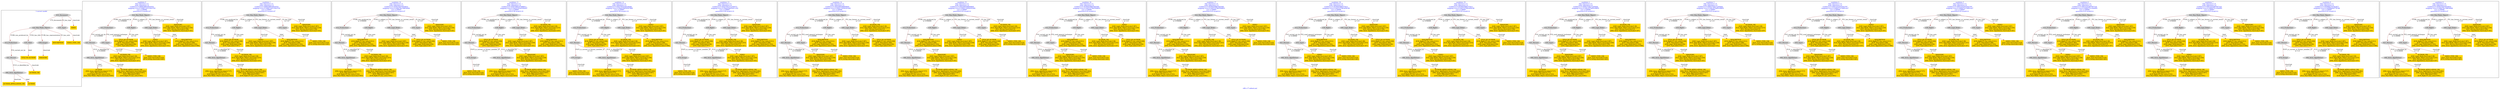 digraph n0 {
fontcolor="blue"
remincross="true"
label="s08-s-17-edited.xml"
subgraph cluster_0 {
label="1-correct model"
n2[style="filled",color="white",fillcolor="lightgray",label="E12_Production1"];
n3[style="filled",color="white",fillcolor="lightgray",label="E21_Person1"];
n4[style="filled",color="white",fillcolor="lightgray",label="E82_Actor_Appellation1"];
n5[shape="plaintext",style="filled",fillcolor="gold",label="AUTHOR_URI"];
n6[style="filled",color="white",fillcolor="lightgray",label="E22_Man-Made_Object1"];
n7[style="filled",color="white",fillcolor="lightgray",label="E35_Title1"];
n8[style="filled",color="white",fillcolor="lightgray",label="E38_Image1"];
n9[shape="plaintext",style="filled",fillcolor="gold",label="DESCRIPTION"];
n10[style="filled",color="white",fillcolor="lightgray",label="E31_Document1"];
n11[style="filled",color="white",fillcolor="lightgray",label="E55_Type1"];
n12[shape="plaintext",style="filled",fillcolor="gold",label="VIDEO"];
n13[shape="plaintext",style="filled",fillcolor="gold",label="TITLE NO AUTHOR"];
n14[shape="plaintext",style="filled",fillcolor="gold",label="IMAGESRC"];
n15[shape="plaintext",style="filled",fillcolor="gold",label="VIDEO_TYPE_URI"];
n16[shape="plaintext",style="filled",fillcolor="gold",label="AUTHOR_APPELLATION_URI"];
n17[shape="plaintext",style="filled",fillcolor="gold",label="AUTHOR"];
}
subgraph cluster_1 {
label="candidate 0\nlink coherence:1.0\nnode coherence:1.0\nconfidence:0.4608348934924552\nmapping score:0.5286116311641518\ncost:13.99996\n-precision:0.5-recall:0.47"
n19[style="filled",color="white",fillcolor="lightgray",label="E12_Production1"];
n20[style="filled",color="white",fillcolor="lightgray",label="E21_Person1"];
n21[style="filled",color="white",fillcolor="lightgray",label="E55_Type1"];
n22[style="filled",color="white",fillcolor="lightgray",label="E82_Actor_Appellation1"];
n23[style="filled",color="white",fillcolor="lightgray",label="E22_Man-Made_Object1"];
n24[style="filled",color="white",fillcolor="lightgray",label="E30_Right1"];
n25[style="filled",color="white",fillcolor="lightgray",label="E40_Legal_Body1"];
n26[shape="plaintext",style="filled",fillcolor="gold",label="AUTHOR\n[E82_Actor_Appellation,label,0.717]\n[E35_Title,label,0.177]\n[E30_Right,P3_has_note,0.103]\n[E22_Man-Made_Object,classLink,0.003]"];
n27[shape="plaintext",style="filled",fillcolor="gold",label="AUTHOR_APPELLATION_URI\n[E82_Actor_Appellation,classLink,0.992]\n[E82_Actor_Appellation,label,0.007]\n[E35_Title,label,0.001]\n[E30_Right,P3_has_note,0.001]"];
n28[shape="plaintext",style="filled",fillcolor="gold",label="TITLE NO AUTHOR\n[E30_Right,P3_has_note,0.508]\n[E35_Title,label,0.385]\n[E40_Legal_Body,label,0.06]\n[E55_Type,label,0.047]"];
n29[shape="plaintext",style="filled",fillcolor="gold",label="VIDEO\n[E40_Legal_Body,classLink,0.387]\n[E22_Man-Made_Object,classLink,0.258]\n[E21_Person,classLink,0.194]\n[E82_Actor_Appellation,classLink,0.161]"];
n30[shape="plaintext",style="filled",fillcolor="gold",label="VIDEO_TYPE_URI\n[E55_Type,classLink,0.519]\n[E74_Group,classLink,0.481]"];
n31[shape="plaintext",style="filled",fillcolor="gold",label="IMAGESRC\n[E40_Legal_Body,classLink,0.387]\n[E22_Man-Made_Object,classLink,0.258]\n[E21_Person,classLink,0.194]\n[E82_Actor_Appellation,classLink,0.161]"];
n32[shape="plaintext",style="filled",fillcolor="gold",label="DESCRIPTION\n[E30_Right,P3_has_note,0.511]\n[E35_Title,label,0.298]\n[E40_Legal_Body,label,0.105]\n[E82_Actor_Appellation,label,0.086]"];
n33[shape="plaintext",style="filled",fillcolor="gold",label="AUTHOR_URI\n[E40_Legal_Body,classLink,0.38]\n[E22_Man-Made_Object,classLink,0.253]\n[E21_Person,classLink,0.2]\n[E82_Actor_Appellation,classLink,0.167]"];
}
subgraph cluster_2 {
label="candidate 1\nlink coherence:1.0\nnode coherence:1.0\nconfidence:0.4608348934924552\nmapping score:0.5286116311641518\ncost:13.99997\n-precision:0.5-recall:0.47"
n35[style="filled",color="white",fillcolor="lightgray",label="E12_Production1"];
n36[style="filled",color="white",fillcolor="lightgray",label="E21_Person1"];
n37[style="filled",color="white",fillcolor="lightgray",label="E82_Actor_Appellation1"];
n38[style="filled",color="white",fillcolor="lightgray",label="E22_Man-Made_Object1"];
n39[style="filled",color="white",fillcolor="lightgray",label="E30_Right1"];
n40[style="filled",color="white",fillcolor="lightgray",label="E40_Legal_Body1"];
n41[style="filled",color="white",fillcolor="lightgray",label="E55_Type2"];
n42[shape="plaintext",style="filled",fillcolor="gold",label="AUTHOR\n[E82_Actor_Appellation,label,0.717]\n[E35_Title,label,0.177]\n[E30_Right,P3_has_note,0.103]\n[E22_Man-Made_Object,classLink,0.003]"];
n43[shape="plaintext",style="filled",fillcolor="gold",label="AUTHOR_APPELLATION_URI\n[E82_Actor_Appellation,classLink,0.992]\n[E82_Actor_Appellation,label,0.007]\n[E35_Title,label,0.001]\n[E30_Right,P3_has_note,0.001]"];
n44[shape="plaintext",style="filled",fillcolor="gold",label="TITLE NO AUTHOR\n[E30_Right,P3_has_note,0.508]\n[E35_Title,label,0.385]\n[E40_Legal_Body,label,0.06]\n[E55_Type,label,0.047]"];
n45[shape="plaintext",style="filled",fillcolor="gold",label="VIDEO\n[E40_Legal_Body,classLink,0.387]\n[E22_Man-Made_Object,classLink,0.258]\n[E21_Person,classLink,0.194]\n[E82_Actor_Appellation,classLink,0.161]"];
n46[shape="plaintext",style="filled",fillcolor="gold",label="VIDEO_TYPE_URI\n[E55_Type,classLink,0.519]\n[E74_Group,classLink,0.481]"];
n47[shape="plaintext",style="filled",fillcolor="gold",label="IMAGESRC\n[E40_Legal_Body,classLink,0.387]\n[E22_Man-Made_Object,classLink,0.258]\n[E21_Person,classLink,0.194]\n[E82_Actor_Appellation,classLink,0.161]"];
n48[shape="plaintext",style="filled",fillcolor="gold",label="DESCRIPTION\n[E30_Right,P3_has_note,0.511]\n[E35_Title,label,0.298]\n[E40_Legal_Body,label,0.105]\n[E82_Actor_Appellation,label,0.086]"];
n49[shape="plaintext",style="filled",fillcolor="gold",label="AUTHOR_URI\n[E40_Legal_Body,classLink,0.38]\n[E22_Man-Made_Object,classLink,0.253]\n[E21_Person,classLink,0.2]\n[E82_Actor_Appellation,classLink,0.167]"];
}
subgraph cluster_3 {
label="candidate 10\nlink coherence:1.0\nnode coherence:1.0\nconfidence:0.4556376476504831\nmapping score:0.5268792158834944\ncost:13.99997\n-precision:0.5-recall:0.47"
n51[style="filled",color="white",fillcolor="lightgray",label="E12_Production1"];
n52[style="filled",color="white",fillcolor="lightgray",label="E21_Person1"];
n53[style="filled",color="white",fillcolor="lightgray",label="E82_Actor_Appellation1"];
n54[style="filled",color="white",fillcolor="lightgray",label="E22_Man-Made_Object1"];
n55[style="filled",color="white",fillcolor="lightgray",label="E30_Right1"];
n56[style="filled",color="white",fillcolor="lightgray",label="E40_Legal_Body1"];
n57[style="filled",color="white",fillcolor="lightgray",label="E55_Type2"];
n58[shape="plaintext",style="filled",fillcolor="gold",label="AUTHOR\n[E82_Actor_Appellation,label,0.717]\n[E35_Title,label,0.177]\n[E30_Right,P3_has_note,0.103]\n[E22_Man-Made_Object,classLink,0.003]"];
n59[shape="plaintext",style="filled",fillcolor="gold",label="AUTHOR_APPELLATION_URI\n[E82_Actor_Appellation,classLink,0.992]\n[E82_Actor_Appellation,label,0.007]\n[E35_Title,label,0.001]\n[E30_Right,P3_has_note,0.001]"];
n60[shape="plaintext",style="filled",fillcolor="gold",label="DESCRIPTION\n[E30_Right,P3_has_note,0.511]\n[E35_Title,label,0.298]\n[E40_Legal_Body,label,0.105]\n[E82_Actor_Appellation,label,0.086]"];
n61[shape="plaintext",style="filled",fillcolor="gold",label="VIDEO\n[E40_Legal_Body,classLink,0.387]\n[E22_Man-Made_Object,classLink,0.258]\n[E21_Person,classLink,0.194]\n[E82_Actor_Appellation,classLink,0.161]"];
n62[shape="plaintext",style="filled",fillcolor="gold",label="VIDEO_TYPE_URI\n[E55_Type,classLink,0.519]\n[E74_Group,classLink,0.481]"];
n63[shape="plaintext",style="filled",fillcolor="gold",label="IMAGESRC\n[E40_Legal_Body,classLink,0.387]\n[E22_Man-Made_Object,classLink,0.258]\n[E21_Person,classLink,0.194]\n[E82_Actor_Appellation,classLink,0.161]"];
n64[shape="plaintext",style="filled",fillcolor="gold",label="TITLE NO AUTHOR\n[E30_Right,P3_has_note,0.508]\n[E35_Title,label,0.385]\n[E40_Legal_Body,label,0.06]\n[E55_Type,label,0.047]"];
n65[shape="plaintext",style="filled",fillcolor="gold",label="AUTHOR_URI\n[E40_Legal_Body,classLink,0.38]\n[E22_Man-Made_Object,classLink,0.253]\n[E21_Person,classLink,0.2]\n[E82_Actor_Appellation,classLink,0.167]"];
}
subgraph cluster_4 {
label="candidate 11\nlink coherence:1.0\nnode coherence:1.0\nconfidence:0.45457066357688913\nmapping score:0.5265235545256297\ncost:13.99997\n-precision:0.36-recall:0.33"
n67[style="filled",color="white",fillcolor="lightgray",label="E12_Production1"];
n68[style="filled",color="white",fillcolor="lightgray",label="E21_Person1"];
n69[style="filled",color="white",fillcolor="lightgray",label="E74_Group1"];
n70[style="filled",color="white",fillcolor="lightgray",label="E82_Actor_Appellation1"];
n71[style="filled",color="white",fillcolor="lightgray",label="E22_Man-Made_Object1"];
n72[style="filled",color="white",fillcolor="lightgray",label="E30_Right1"];
n73[style="filled",color="white",fillcolor="lightgray",label="E40_Legal_Body1"];
n74[shape="plaintext",style="filled",fillcolor="gold",label="AUTHOR\n[E82_Actor_Appellation,label,0.717]\n[E35_Title,label,0.177]\n[E30_Right,P3_has_note,0.103]\n[E22_Man-Made_Object,classLink,0.003]"];
n75[shape="plaintext",style="filled",fillcolor="gold",label="AUTHOR_APPELLATION_URI\n[E82_Actor_Appellation,classLink,0.992]\n[E82_Actor_Appellation,label,0.007]\n[E35_Title,label,0.001]\n[E30_Right,P3_has_note,0.001]"];
n76[shape="plaintext",style="filled",fillcolor="gold",label="VIDEO_TYPE_URI\n[E55_Type,classLink,0.519]\n[E74_Group,classLink,0.481]"];
n77[shape="plaintext",style="filled",fillcolor="gold",label="TITLE NO AUTHOR\n[E30_Right,P3_has_note,0.508]\n[E35_Title,label,0.385]\n[E40_Legal_Body,label,0.06]\n[E55_Type,label,0.047]"];
n78[shape="plaintext",style="filled",fillcolor="gold",label="VIDEO\n[E40_Legal_Body,classLink,0.387]\n[E22_Man-Made_Object,classLink,0.258]\n[E21_Person,classLink,0.194]\n[E82_Actor_Appellation,classLink,0.161]"];
n79[shape="plaintext",style="filled",fillcolor="gold",label="AUTHOR_URI\n[E40_Legal_Body,classLink,0.38]\n[E22_Man-Made_Object,classLink,0.253]\n[E21_Person,classLink,0.2]\n[E82_Actor_Appellation,classLink,0.167]"];
n80[shape="plaintext",style="filled",fillcolor="gold",label="DESCRIPTION\n[E30_Right,P3_has_note,0.511]\n[E35_Title,label,0.298]\n[E40_Legal_Body,label,0.105]\n[E82_Actor_Appellation,label,0.086]"];
n81[shape="plaintext",style="filled",fillcolor="gold",label="IMAGESRC\n[E40_Legal_Body,classLink,0.387]\n[E22_Man-Made_Object,classLink,0.258]\n[E21_Person,classLink,0.194]\n[E82_Actor_Appellation,classLink,0.161]"];
}
subgraph cluster_5 {
label="candidate 12\nlink coherence:1.0\nnode coherence:1.0\nconfidence:0.45427501636436046\nmapping score:0.5264250054547869\ncost:13.99997\n-precision:0.36-recall:0.33"
n83[style="filled",color="white",fillcolor="lightgray",label="E12_Production1"];
n84[style="filled",color="white",fillcolor="lightgray",label="E21_Person1"];
n85[style="filled",color="white",fillcolor="lightgray",label="E74_Group1"];
n86[style="filled",color="white",fillcolor="lightgray",label="E82_Actor_Appellation1"];
n87[style="filled",color="white",fillcolor="lightgray",label="E22_Man-Made_Object1"];
n88[style="filled",color="white",fillcolor="lightgray",label="E30_Right1"];
n89[style="filled",color="white",fillcolor="lightgray",label="E40_Legal_Body1"];
n90[shape="plaintext",style="filled",fillcolor="gold",label="AUTHOR\n[E82_Actor_Appellation,label,0.717]\n[E35_Title,label,0.177]\n[E30_Right,P3_has_note,0.103]\n[E22_Man-Made_Object,classLink,0.003]"];
n91[shape="plaintext",style="filled",fillcolor="gold",label="AUTHOR_APPELLATION_URI\n[E82_Actor_Appellation,classLink,0.992]\n[E82_Actor_Appellation,label,0.007]\n[E35_Title,label,0.001]\n[E30_Right,P3_has_note,0.001]"];
n92[shape="plaintext",style="filled",fillcolor="gold",label="VIDEO_TYPE_URI\n[E55_Type,classLink,0.519]\n[E74_Group,classLink,0.481]"];
n93[shape="plaintext",style="filled",fillcolor="gold",label="TITLE NO AUTHOR\n[E30_Right,P3_has_note,0.508]\n[E35_Title,label,0.385]\n[E40_Legal_Body,label,0.06]\n[E55_Type,label,0.047]"];
n94[shape="plaintext",style="filled",fillcolor="gold",label="AUTHOR_URI\n[E40_Legal_Body,classLink,0.38]\n[E22_Man-Made_Object,classLink,0.253]\n[E21_Person,classLink,0.2]\n[E82_Actor_Appellation,classLink,0.167]"];
n95[shape="plaintext",style="filled",fillcolor="gold",label="VIDEO\n[E40_Legal_Body,classLink,0.387]\n[E22_Man-Made_Object,classLink,0.258]\n[E21_Person,classLink,0.194]\n[E82_Actor_Appellation,classLink,0.161]"];
n96[shape="plaintext",style="filled",fillcolor="gold",label="DESCRIPTION\n[E30_Right,P3_has_note,0.511]\n[E35_Title,label,0.298]\n[E40_Legal_Body,label,0.105]\n[E82_Actor_Appellation,label,0.086]"];
n97[shape="plaintext",style="filled",fillcolor="gold",label="IMAGESRC\n[E40_Legal_Body,classLink,0.387]\n[E22_Man-Made_Object,classLink,0.258]\n[E21_Person,classLink,0.194]\n[E82_Actor_Appellation,classLink,0.161]"];
}
subgraph cluster_6 {
label="candidate 13\nlink coherence:1.0\nnode coherence:1.0\nconfidence:0.45427501572340573\nmapping score:0.5264250052411352\ncost:13.99997\n-precision:0.36-recall:0.33"
n99[style="filled",color="white",fillcolor="lightgray",label="E12_Production1"];
n100[style="filled",color="white",fillcolor="lightgray",label="E21_Person1"];
n101[style="filled",color="white",fillcolor="lightgray",label="E74_Group1"];
n102[style="filled",color="white",fillcolor="lightgray",label="E82_Actor_Appellation1"];
n103[style="filled",color="white",fillcolor="lightgray",label="E22_Man-Made_Object1"];
n104[style="filled",color="white",fillcolor="lightgray",label="E30_Right1"];
n105[style="filled",color="white",fillcolor="lightgray",label="E40_Legal_Body1"];
n106[shape="plaintext",style="filled",fillcolor="gold",label="AUTHOR\n[E82_Actor_Appellation,label,0.717]\n[E35_Title,label,0.177]\n[E30_Right,P3_has_note,0.103]\n[E22_Man-Made_Object,classLink,0.003]"];
n107[shape="plaintext",style="filled",fillcolor="gold",label="AUTHOR_APPELLATION_URI\n[E82_Actor_Appellation,classLink,0.992]\n[E82_Actor_Appellation,label,0.007]\n[E35_Title,label,0.001]\n[E30_Right,P3_has_note,0.001]"];
n108[shape="plaintext",style="filled",fillcolor="gold",label="VIDEO_TYPE_URI\n[E55_Type,classLink,0.519]\n[E74_Group,classLink,0.481]"];
n109[shape="plaintext",style="filled",fillcolor="gold",label="TITLE NO AUTHOR\n[E30_Right,P3_has_note,0.508]\n[E35_Title,label,0.385]\n[E40_Legal_Body,label,0.06]\n[E55_Type,label,0.047]"];
n110[shape="plaintext",style="filled",fillcolor="gold",label="AUTHOR_URI\n[E40_Legal_Body,classLink,0.38]\n[E22_Man-Made_Object,classLink,0.253]\n[E21_Person,classLink,0.2]\n[E82_Actor_Appellation,classLink,0.167]"];
n111[shape="plaintext",style="filled",fillcolor="gold",label="IMAGESRC\n[E40_Legal_Body,classLink,0.387]\n[E22_Man-Made_Object,classLink,0.258]\n[E21_Person,classLink,0.194]\n[E82_Actor_Appellation,classLink,0.161]"];
n112[shape="plaintext",style="filled",fillcolor="gold",label="DESCRIPTION\n[E30_Right,P3_has_note,0.511]\n[E35_Title,label,0.298]\n[E40_Legal_Body,label,0.105]\n[E82_Actor_Appellation,label,0.086]"];
n113[shape="plaintext",style="filled",fillcolor="gold",label="VIDEO\n[E40_Legal_Body,classLink,0.387]\n[E22_Man-Made_Object,classLink,0.258]\n[E21_Person,classLink,0.194]\n[E82_Actor_Appellation,classLink,0.161]"];
}
subgraph cluster_7 {
label="candidate 14\nlink coherence:1.0\nnode coherence:1.0\nconfidence:0.4542400368909845\nmapping score:0.5264133456303282\ncost:13.99996\n-precision:0.43-recall:0.4"
n115[style="filled",color="white",fillcolor="lightgray",label="E12_Production1"];
n116[style="filled",color="white",fillcolor="lightgray",label="E21_Person1"];
n117[style="filled",color="white",fillcolor="lightgray",label="E55_Type1"];
n118[style="filled",color="white",fillcolor="lightgray",label="E82_Actor_Appellation1"];
n119[style="filled",color="white",fillcolor="lightgray",label="E22_Man-Made_Object1"];
n120[style="filled",color="white",fillcolor="lightgray",label="E30_Right1"];
n121[style="filled",color="white",fillcolor="lightgray",label="E40_Legal_Body1"];
n122[shape="plaintext",style="filled",fillcolor="gold",label="AUTHOR\n[E82_Actor_Appellation,label,0.717]\n[E35_Title,label,0.177]\n[E30_Right,P3_has_note,0.103]\n[E22_Man-Made_Object,classLink,0.003]"];
n123[shape="plaintext",style="filled",fillcolor="gold",label="AUTHOR_APPELLATION_URI\n[E82_Actor_Appellation,classLink,0.992]\n[E82_Actor_Appellation,label,0.007]\n[E35_Title,label,0.001]\n[E30_Right,P3_has_note,0.001]"];
n124[shape="plaintext",style="filled",fillcolor="gold",label="DESCRIPTION\n[E30_Right,P3_has_note,0.511]\n[E35_Title,label,0.298]\n[E40_Legal_Body,label,0.105]\n[E82_Actor_Appellation,label,0.086]"];
n125[shape="plaintext",style="filled",fillcolor="gold",label="VIDEO\n[E40_Legal_Body,classLink,0.387]\n[E22_Man-Made_Object,classLink,0.258]\n[E21_Person,classLink,0.194]\n[E82_Actor_Appellation,classLink,0.161]"];
n126[shape="plaintext",style="filled",fillcolor="gold",label="VIDEO_TYPE_URI\n[E55_Type,classLink,0.519]\n[E74_Group,classLink,0.481]"];
n127[shape="plaintext",style="filled",fillcolor="gold",label="AUTHOR_URI\n[E40_Legal_Body,classLink,0.38]\n[E22_Man-Made_Object,classLink,0.253]\n[E21_Person,classLink,0.2]\n[E82_Actor_Appellation,classLink,0.167]"];
n128[shape="plaintext",style="filled",fillcolor="gold",label="TITLE NO AUTHOR\n[E30_Right,P3_has_note,0.508]\n[E35_Title,label,0.385]\n[E40_Legal_Body,label,0.06]\n[E55_Type,label,0.047]"];
n129[shape="plaintext",style="filled",fillcolor="gold",label="IMAGESRC\n[E40_Legal_Body,classLink,0.387]\n[E22_Man-Made_Object,classLink,0.258]\n[E21_Person,classLink,0.194]\n[E82_Actor_Appellation,classLink,0.161]"];
}
subgraph cluster_8 {
label="candidate 15\nlink coherence:1.0\nnode coherence:1.0\nconfidence:0.4542400368909845\nmapping score:0.5264133456303282\ncost:13.99997\n-precision:0.43-recall:0.4"
n131[style="filled",color="white",fillcolor="lightgray",label="E12_Production1"];
n132[style="filled",color="white",fillcolor="lightgray",label="E21_Person1"];
n133[style="filled",color="white",fillcolor="lightgray",label="E82_Actor_Appellation1"];
n134[style="filled",color="white",fillcolor="lightgray",label="E22_Man-Made_Object1"];
n135[style="filled",color="white",fillcolor="lightgray",label="E30_Right1"];
n136[style="filled",color="white",fillcolor="lightgray",label="E40_Legal_Body1"];
n137[style="filled",color="white",fillcolor="lightgray",label="E55_Type2"];
n138[shape="plaintext",style="filled",fillcolor="gold",label="AUTHOR\n[E82_Actor_Appellation,label,0.717]\n[E35_Title,label,0.177]\n[E30_Right,P3_has_note,0.103]\n[E22_Man-Made_Object,classLink,0.003]"];
n139[shape="plaintext",style="filled",fillcolor="gold",label="AUTHOR_APPELLATION_URI\n[E82_Actor_Appellation,classLink,0.992]\n[E82_Actor_Appellation,label,0.007]\n[E35_Title,label,0.001]\n[E30_Right,P3_has_note,0.001]"];
n140[shape="plaintext",style="filled",fillcolor="gold",label="DESCRIPTION\n[E30_Right,P3_has_note,0.511]\n[E35_Title,label,0.298]\n[E40_Legal_Body,label,0.105]\n[E82_Actor_Appellation,label,0.086]"];
n141[shape="plaintext",style="filled",fillcolor="gold",label="VIDEO\n[E40_Legal_Body,classLink,0.387]\n[E22_Man-Made_Object,classLink,0.258]\n[E21_Person,classLink,0.194]\n[E82_Actor_Appellation,classLink,0.161]"];
n142[shape="plaintext",style="filled",fillcolor="gold",label="VIDEO_TYPE_URI\n[E55_Type,classLink,0.519]\n[E74_Group,classLink,0.481]"];
n143[shape="plaintext",style="filled",fillcolor="gold",label="AUTHOR_URI\n[E40_Legal_Body,classLink,0.38]\n[E22_Man-Made_Object,classLink,0.253]\n[E21_Person,classLink,0.2]\n[E82_Actor_Appellation,classLink,0.167]"];
n144[shape="plaintext",style="filled",fillcolor="gold",label="TITLE NO AUTHOR\n[E30_Right,P3_has_note,0.508]\n[E35_Title,label,0.385]\n[E40_Legal_Body,label,0.06]\n[E55_Type,label,0.047]"];
n145[shape="plaintext",style="filled",fillcolor="gold",label="IMAGESRC\n[E40_Legal_Body,classLink,0.387]\n[E22_Man-Made_Object,classLink,0.258]\n[E21_Person,classLink,0.194]\n[E82_Actor_Appellation,classLink,0.161]"];
}
subgraph cluster_9 {
label="candidate 16\nlink coherence:1.0\nnode coherence:1.0\nconfidence:0.45394438967845585\nmapping score:0.5263147965594853\ncost:13.99996\n-precision:0.43-recall:0.4"
n147[style="filled",color="white",fillcolor="lightgray",label="E12_Production1"];
n148[style="filled",color="white",fillcolor="lightgray",label="E21_Person1"];
n149[style="filled",color="white",fillcolor="lightgray",label="E55_Type1"];
n150[style="filled",color="white",fillcolor="lightgray",label="E82_Actor_Appellation1"];
n151[style="filled",color="white",fillcolor="lightgray",label="E22_Man-Made_Object1"];
n152[style="filled",color="white",fillcolor="lightgray",label="E30_Right1"];
n153[style="filled",color="white",fillcolor="lightgray",label="E40_Legal_Body1"];
n154[shape="plaintext",style="filled",fillcolor="gold",label="AUTHOR\n[E82_Actor_Appellation,label,0.717]\n[E35_Title,label,0.177]\n[E30_Right,P3_has_note,0.103]\n[E22_Man-Made_Object,classLink,0.003]"];
n155[shape="plaintext",style="filled",fillcolor="gold",label="AUTHOR_APPELLATION_URI\n[E82_Actor_Appellation,classLink,0.992]\n[E82_Actor_Appellation,label,0.007]\n[E35_Title,label,0.001]\n[E30_Right,P3_has_note,0.001]"];
n156[shape="plaintext",style="filled",fillcolor="gold",label="DESCRIPTION\n[E30_Right,P3_has_note,0.511]\n[E35_Title,label,0.298]\n[E40_Legal_Body,label,0.105]\n[E82_Actor_Appellation,label,0.086]"];
n157[shape="plaintext",style="filled",fillcolor="gold",label="AUTHOR_URI\n[E40_Legal_Body,classLink,0.38]\n[E22_Man-Made_Object,classLink,0.253]\n[E21_Person,classLink,0.2]\n[E82_Actor_Appellation,classLink,0.167]"];
n158[shape="plaintext",style="filled",fillcolor="gold",label="VIDEO_TYPE_URI\n[E55_Type,classLink,0.519]\n[E74_Group,classLink,0.481]"];
n159[shape="plaintext",style="filled",fillcolor="gold",label="VIDEO\n[E40_Legal_Body,classLink,0.387]\n[E22_Man-Made_Object,classLink,0.258]\n[E21_Person,classLink,0.194]\n[E82_Actor_Appellation,classLink,0.161]"];
n160[shape="plaintext",style="filled",fillcolor="gold",label="TITLE NO AUTHOR\n[E30_Right,P3_has_note,0.508]\n[E35_Title,label,0.385]\n[E40_Legal_Body,label,0.06]\n[E55_Type,label,0.047]"];
n161[shape="plaintext",style="filled",fillcolor="gold",label="IMAGESRC\n[E40_Legal_Body,classLink,0.387]\n[E22_Man-Made_Object,classLink,0.258]\n[E21_Person,classLink,0.194]\n[E82_Actor_Appellation,classLink,0.161]"];
}
subgraph cluster_10 {
label="candidate 17\nlink coherence:1.0\nnode coherence:1.0\nconfidence:0.45394438967845585\nmapping score:0.5263147965594853\ncost:13.99997\n-precision:0.43-recall:0.4"
n163[style="filled",color="white",fillcolor="lightgray",label="E12_Production1"];
n164[style="filled",color="white",fillcolor="lightgray",label="E21_Person1"];
n165[style="filled",color="white",fillcolor="lightgray",label="E82_Actor_Appellation1"];
n166[style="filled",color="white",fillcolor="lightgray",label="E22_Man-Made_Object1"];
n167[style="filled",color="white",fillcolor="lightgray",label="E30_Right1"];
n168[style="filled",color="white",fillcolor="lightgray",label="E40_Legal_Body1"];
n169[style="filled",color="white",fillcolor="lightgray",label="E55_Type2"];
n170[shape="plaintext",style="filled",fillcolor="gold",label="AUTHOR\n[E82_Actor_Appellation,label,0.717]\n[E35_Title,label,0.177]\n[E30_Right,P3_has_note,0.103]\n[E22_Man-Made_Object,classLink,0.003]"];
n171[shape="plaintext",style="filled",fillcolor="gold",label="AUTHOR_APPELLATION_URI\n[E82_Actor_Appellation,classLink,0.992]\n[E82_Actor_Appellation,label,0.007]\n[E35_Title,label,0.001]\n[E30_Right,P3_has_note,0.001]"];
n172[shape="plaintext",style="filled",fillcolor="gold",label="DESCRIPTION\n[E30_Right,P3_has_note,0.511]\n[E35_Title,label,0.298]\n[E40_Legal_Body,label,0.105]\n[E82_Actor_Appellation,label,0.086]"];
n173[shape="plaintext",style="filled",fillcolor="gold",label="AUTHOR_URI\n[E40_Legal_Body,classLink,0.38]\n[E22_Man-Made_Object,classLink,0.253]\n[E21_Person,classLink,0.2]\n[E82_Actor_Appellation,classLink,0.167]"];
n174[shape="plaintext",style="filled",fillcolor="gold",label="VIDEO_TYPE_URI\n[E55_Type,classLink,0.519]\n[E74_Group,classLink,0.481]"];
n175[shape="plaintext",style="filled",fillcolor="gold",label="VIDEO\n[E40_Legal_Body,classLink,0.387]\n[E22_Man-Made_Object,classLink,0.258]\n[E21_Person,classLink,0.194]\n[E82_Actor_Appellation,classLink,0.161]"];
n176[shape="plaintext",style="filled",fillcolor="gold",label="TITLE NO AUTHOR\n[E30_Right,P3_has_note,0.508]\n[E35_Title,label,0.385]\n[E40_Legal_Body,label,0.06]\n[E55_Type,label,0.047]"];
n177[shape="plaintext",style="filled",fillcolor="gold",label="IMAGESRC\n[E40_Legal_Body,classLink,0.387]\n[E22_Man-Made_Object,classLink,0.258]\n[E21_Person,classLink,0.194]\n[E82_Actor_Appellation,classLink,0.161]"];
}
subgraph cluster_11 {
label="candidate 18\nlink coherence:1.0\nnode coherence:1.0\nconfidence:0.4539443890375011\nmapping score:0.5263147963458338\ncost:13.99996\n-precision:0.43-recall:0.4"
n179[style="filled",color="white",fillcolor="lightgray",label="E12_Production1"];
n180[style="filled",color="white",fillcolor="lightgray",label="E21_Person1"];
n181[style="filled",color="white",fillcolor="lightgray",label="E55_Type1"];
n182[style="filled",color="white",fillcolor="lightgray",label="E82_Actor_Appellation1"];
n183[style="filled",color="white",fillcolor="lightgray",label="E22_Man-Made_Object1"];
n184[style="filled",color="white",fillcolor="lightgray",label="E30_Right1"];
n185[style="filled",color="white",fillcolor="lightgray",label="E40_Legal_Body1"];
n186[shape="plaintext",style="filled",fillcolor="gold",label="AUTHOR\n[E82_Actor_Appellation,label,0.717]\n[E35_Title,label,0.177]\n[E30_Right,P3_has_note,0.103]\n[E22_Man-Made_Object,classLink,0.003]"];
n187[shape="plaintext",style="filled",fillcolor="gold",label="AUTHOR_APPELLATION_URI\n[E82_Actor_Appellation,classLink,0.992]\n[E82_Actor_Appellation,label,0.007]\n[E35_Title,label,0.001]\n[E30_Right,P3_has_note,0.001]"];
n188[shape="plaintext",style="filled",fillcolor="gold",label="DESCRIPTION\n[E30_Right,P3_has_note,0.511]\n[E35_Title,label,0.298]\n[E40_Legal_Body,label,0.105]\n[E82_Actor_Appellation,label,0.086]"];
n189[shape="plaintext",style="filled",fillcolor="gold",label="AUTHOR_URI\n[E40_Legal_Body,classLink,0.38]\n[E22_Man-Made_Object,classLink,0.253]\n[E21_Person,classLink,0.2]\n[E82_Actor_Appellation,classLink,0.167]"];
n190[shape="plaintext",style="filled",fillcolor="gold",label="VIDEO_TYPE_URI\n[E55_Type,classLink,0.519]\n[E74_Group,classLink,0.481]"];
n191[shape="plaintext",style="filled",fillcolor="gold",label="IMAGESRC\n[E40_Legal_Body,classLink,0.387]\n[E22_Man-Made_Object,classLink,0.258]\n[E21_Person,classLink,0.194]\n[E82_Actor_Appellation,classLink,0.161]"];
n192[shape="plaintext",style="filled",fillcolor="gold",label="TITLE NO AUTHOR\n[E30_Right,P3_has_note,0.508]\n[E35_Title,label,0.385]\n[E40_Legal_Body,label,0.06]\n[E55_Type,label,0.047]"];
n193[shape="plaintext",style="filled",fillcolor="gold",label="VIDEO\n[E40_Legal_Body,classLink,0.387]\n[E22_Man-Made_Object,classLink,0.258]\n[E21_Person,classLink,0.194]\n[E82_Actor_Appellation,classLink,0.161]"];
}
subgraph cluster_12 {
label="candidate 19\nlink coherence:1.0\nnode coherence:1.0\nconfidence:0.4539443890375011\nmapping score:0.5263147963458338\ncost:13.99997\n-precision:0.43-recall:0.4"
n195[style="filled",color="white",fillcolor="lightgray",label="E12_Production1"];
n196[style="filled",color="white",fillcolor="lightgray",label="E21_Person1"];
n197[style="filled",color="white",fillcolor="lightgray",label="E82_Actor_Appellation1"];
n198[style="filled",color="white",fillcolor="lightgray",label="E22_Man-Made_Object1"];
n199[style="filled",color="white",fillcolor="lightgray",label="E30_Right1"];
n200[style="filled",color="white",fillcolor="lightgray",label="E40_Legal_Body1"];
n201[style="filled",color="white",fillcolor="lightgray",label="E55_Type2"];
n202[shape="plaintext",style="filled",fillcolor="gold",label="AUTHOR\n[E82_Actor_Appellation,label,0.717]\n[E35_Title,label,0.177]\n[E30_Right,P3_has_note,0.103]\n[E22_Man-Made_Object,classLink,0.003]"];
n203[shape="plaintext",style="filled",fillcolor="gold",label="AUTHOR_APPELLATION_URI\n[E82_Actor_Appellation,classLink,0.992]\n[E82_Actor_Appellation,label,0.007]\n[E35_Title,label,0.001]\n[E30_Right,P3_has_note,0.001]"];
n204[shape="plaintext",style="filled",fillcolor="gold",label="DESCRIPTION\n[E30_Right,P3_has_note,0.511]\n[E35_Title,label,0.298]\n[E40_Legal_Body,label,0.105]\n[E82_Actor_Appellation,label,0.086]"];
n205[shape="plaintext",style="filled",fillcolor="gold",label="AUTHOR_URI\n[E40_Legal_Body,classLink,0.38]\n[E22_Man-Made_Object,classLink,0.253]\n[E21_Person,classLink,0.2]\n[E82_Actor_Appellation,classLink,0.167]"];
n206[shape="plaintext",style="filled",fillcolor="gold",label="VIDEO_TYPE_URI\n[E55_Type,classLink,0.519]\n[E74_Group,classLink,0.481]"];
n207[shape="plaintext",style="filled",fillcolor="gold",label="IMAGESRC\n[E40_Legal_Body,classLink,0.387]\n[E22_Man-Made_Object,classLink,0.258]\n[E21_Person,classLink,0.194]\n[E82_Actor_Appellation,classLink,0.161]"];
n208[shape="plaintext",style="filled",fillcolor="gold",label="TITLE NO AUTHOR\n[E30_Right,P3_has_note,0.508]\n[E35_Title,label,0.385]\n[E40_Legal_Body,label,0.06]\n[E55_Type,label,0.047]"];
n209[shape="plaintext",style="filled",fillcolor="gold",label="VIDEO\n[E40_Legal_Body,classLink,0.387]\n[E22_Man-Made_Object,classLink,0.258]\n[E21_Person,classLink,0.194]\n[E82_Actor_Appellation,classLink,0.161]"];
}
subgraph cluster_13 {
label="candidate 2\nlink coherence:1.0\nnode coherence:1.0\nconfidence:0.45943728273295664\nmapping score:0.5281457609109855\ncost:13.99996\n-precision:0.43-recall:0.4"
n211[style="filled",color="white",fillcolor="lightgray",label="E12_Production1"];
n212[style="filled",color="white",fillcolor="lightgray",label="E21_Person1"];
n213[style="filled",color="white",fillcolor="lightgray",label="E55_Type1"];
n214[style="filled",color="white",fillcolor="lightgray",label="E82_Actor_Appellation1"];
n215[style="filled",color="white",fillcolor="lightgray",label="E22_Man-Made_Object1"];
n216[style="filled",color="white",fillcolor="lightgray",label="E30_Right1"];
n217[style="filled",color="white",fillcolor="lightgray",label="E40_Legal_Body1"];
n218[shape="plaintext",style="filled",fillcolor="gold",label="AUTHOR\n[E82_Actor_Appellation,label,0.717]\n[E35_Title,label,0.177]\n[E30_Right,P3_has_note,0.103]\n[E22_Man-Made_Object,classLink,0.003]"];
n219[shape="plaintext",style="filled",fillcolor="gold",label="AUTHOR_APPELLATION_URI\n[E82_Actor_Appellation,classLink,0.992]\n[E82_Actor_Appellation,label,0.007]\n[E35_Title,label,0.001]\n[E30_Right,P3_has_note,0.001]"];
n220[shape="plaintext",style="filled",fillcolor="gold",label="TITLE NO AUTHOR\n[E30_Right,P3_has_note,0.508]\n[E35_Title,label,0.385]\n[E40_Legal_Body,label,0.06]\n[E55_Type,label,0.047]"];
n221[shape="plaintext",style="filled",fillcolor="gold",label="VIDEO\n[E40_Legal_Body,classLink,0.387]\n[E22_Man-Made_Object,classLink,0.258]\n[E21_Person,classLink,0.194]\n[E82_Actor_Appellation,classLink,0.161]"];
n222[shape="plaintext",style="filled",fillcolor="gold",label="VIDEO_TYPE_URI\n[E55_Type,classLink,0.519]\n[E74_Group,classLink,0.481]"];
n223[shape="plaintext",style="filled",fillcolor="gold",label="AUTHOR_URI\n[E40_Legal_Body,classLink,0.38]\n[E22_Man-Made_Object,classLink,0.253]\n[E21_Person,classLink,0.2]\n[E82_Actor_Appellation,classLink,0.167]"];
n224[shape="plaintext",style="filled",fillcolor="gold",label="DESCRIPTION\n[E30_Right,P3_has_note,0.511]\n[E35_Title,label,0.298]\n[E40_Legal_Body,label,0.105]\n[E82_Actor_Appellation,label,0.086]"];
n225[shape="plaintext",style="filled",fillcolor="gold",label="IMAGESRC\n[E40_Legal_Body,classLink,0.387]\n[E22_Man-Made_Object,classLink,0.258]\n[E21_Person,classLink,0.194]\n[E82_Actor_Appellation,classLink,0.161]"];
}
subgraph cluster_14 {
label="candidate 3\nlink coherence:1.0\nnode coherence:1.0\nconfidence:0.45943728273295664\nmapping score:0.5281457609109855\ncost:13.99997\n-precision:0.43-recall:0.4"
n227[style="filled",color="white",fillcolor="lightgray",label="E12_Production1"];
n228[style="filled",color="white",fillcolor="lightgray",label="E21_Person1"];
n229[style="filled",color="white",fillcolor="lightgray",label="E82_Actor_Appellation1"];
n230[style="filled",color="white",fillcolor="lightgray",label="E22_Man-Made_Object1"];
n231[style="filled",color="white",fillcolor="lightgray",label="E30_Right1"];
n232[style="filled",color="white",fillcolor="lightgray",label="E40_Legal_Body1"];
n233[style="filled",color="white",fillcolor="lightgray",label="E55_Type2"];
n234[shape="plaintext",style="filled",fillcolor="gold",label="AUTHOR\n[E82_Actor_Appellation,label,0.717]\n[E35_Title,label,0.177]\n[E30_Right,P3_has_note,0.103]\n[E22_Man-Made_Object,classLink,0.003]"];
n235[shape="plaintext",style="filled",fillcolor="gold",label="AUTHOR_APPELLATION_URI\n[E82_Actor_Appellation,classLink,0.992]\n[E82_Actor_Appellation,label,0.007]\n[E35_Title,label,0.001]\n[E30_Right,P3_has_note,0.001]"];
n236[shape="plaintext",style="filled",fillcolor="gold",label="TITLE NO AUTHOR\n[E30_Right,P3_has_note,0.508]\n[E35_Title,label,0.385]\n[E40_Legal_Body,label,0.06]\n[E55_Type,label,0.047]"];
n237[shape="plaintext",style="filled",fillcolor="gold",label="VIDEO\n[E40_Legal_Body,classLink,0.387]\n[E22_Man-Made_Object,classLink,0.258]\n[E21_Person,classLink,0.194]\n[E82_Actor_Appellation,classLink,0.161]"];
n238[shape="plaintext",style="filled",fillcolor="gold",label="VIDEO_TYPE_URI\n[E55_Type,classLink,0.519]\n[E74_Group,classLink,0.481]"];
n239[shape="plaintext",style="filled",fillcolor="gold",label="AUTHOR_URI\n[E40_Legal_Body,classLink,0.38]\n[E22_Man-Made_Object,classLink,0.253]\n[E21_Person,classLink,0.2]\n[E82_Actor_Appellation,classLink,0.167]"];
n240[shape="plaintext",style="filled",fillcolor="gold",label="DESCRIPTION\n[E30_Right,P3_has_note,0.511]\n[E35_Title,label,0.298]\n[E40_Legal_Body,label,0.105]\n[E82_Actor_Appellation,label,0.086]"];
n241[shape="plaintext",style="filled",fillcolor="gold",label="IMAGESRC\n[E40_Legal_Body,classLink,0.387]\n[E22_Man-Made_Object,classLink,0.258]\n[E21_Person,classLink,0.194]\n[E82_Actor_Appellation,classLink,0.161]"];
}
subgraph cluster_15 {
label="candidate 4\nlink coherence:1.0\nnode coherence:1.0\nconfidence:0.45914163552042797\nmapping score:0.5280472118401427\ncost:13.99996\n-precision:0.43-recall:0.4"
n243[style="filled",color="white",fillcolor="lightgray",label="E12_Production1"];
n244[style="filled",color="white",fillcolor="lightgray",label="E21_Person1"];
n245[style="filled",color="white",fillcolor="lightgray",label="E55_Type1"];
n246[style="filled",color="white",fillcolor="lightgray",label="E82_Actor_Appellation1"];
n247[style="filled",color="white",fillcolor="lightgray",label="E22_Man-Made_Object1"];
n248[style="filled",color="white",fillcolor="lightgray",label="E30_Right1"];
n249[style="filled",color="white",fillcolor="lightgray",label="E40_Legal_Body1"];
n250[shape="plaintext",style="filled",fillcolor="gold",label="AUTHOR\n[E82_Actor_Appellation,label,0.717]\n[E35_Title,label,0.177]\n[E30_Right,P3_has_note,0.103]\n[E22_Man-Made_Object,classLink,0.003]"];
n251[shape="plaintext",style="filled",fillcolor="gold",label="AUTHOR_APPELLATION_URI\n[E82_Actor_Appellation,classLink,0.992]\n[E82_Actor_Appellation,label,0.007]\n[E35_Title,label,0.001]\n[E30_Right,P3_has_note,0.001]"];
n252[shape="plaintext",style="filled",fillcolor="gold",label="TITLE NO AUTHOR\n[E30_Right,P3_has_note,0.508]\n[E35_Title,label,0.385]\n[E40_Legal_Body,label,0.06]\n[E55_Type,label,0.047]"];
n253[shape="plaintext",style="filled",fillcolor="gold",label="AUTHOR_URI\n[E40_Legal_Body,classLink,0.38]\n[E22_Man-Made_Object,classLink,0.253]\n[E21_Person,classLink,0.2]\n[E82_Actor_Appellation,classLink,0.167]"];
n254[shape="plaintext",style="filled",fillcolor="gold",label="VIDEO_TYPE_URI\n[E55_Type,classLink,0.519]\n[E74_Group,classLink,0.481]"];
n255[shape="plaintext",style="filled",fillcolor="gold",label="VIDEO\n[E40_Legal_Body,classLink,0.387]\n[E22_Man-Made_Object,classLink,0.258]\n[E21_Person,classLink,0.194]\n[E82_Actor_Appellation,classLink,0.161]"];
n256[shape="plaintext",style="filled",fillcolor="gold",label="DESCRIPTION\n[E30_Right,P3_has_note,0.511]\n[E35_Title,label,0.298]\n[E40_Legal_Body,label,0.105]\n[E82_Actor_Appellation,label,0.086]"];
n257[shape="plaintext",style="filled",fillcolor="gold",label="IMAGESRC\n[E40_Legal_Body,classLink,0.387]\n[E22_Man-Made_Object,classLink,0.258]\n[E21_Person,classLink,0.194]\n[E82_Actor_Appellation,classLink,0.161]"];
}
subgraph cluster_16 {
label="candidate 5\nlink coherence:1.0\nnode coherence:1.0\nconfidence:0.45914163552042797\nmapping score:0.5280472118401427\ncost:13.99997\n-precision:0.43-recall:0.4"
n259[style="filled",color="white",fillcolor="lightgray",label="E12_Production1"];
n260[style="filled",color="white",fillcolor="lightgray",label="E21_Person1"];
n261[style="filled",color="white",fillcolor="lightgray",label="E82_Actor_Appellation1"];
n262[style="filled",color="white",fillcolor="lightgray",label="E22_Man-Made_Object1"];
n263[style="filled",color="white",fillcolor="lightgray",label="E30_Right1"];
n264[style="filled",color="white",fillcolor="lightgray",label="E40_Legal_Body1"];
n265[style="filled",color="white",fillcolor="lightgray",label="E55_Type2"];
n266[shape="plaintext",style="filled",fillcolor="gold",label="AUTHOR\n[E82_Actor_Appellation,label,0.717]\n[E35_Title,label,0.177]\n[E30_Right,P3_has_note,0.103]\n[E22_Man-Made_Object,classLink,0.003]"];
n267[shape="plaintext",style="filled",fillcolor="gold",label="AUTHOR_APPELLATION_URI\n[E82_Actor_Appellation,classLink,0.992]\n[E82_Actor_Appellation,label,0.007]\n[E35_Title,label,0.001]\n[E30_Right,P3_has_note,0.001]"];
n268[shape="plaintext",style="filled",fillcolor="gold",label="TITLE NO AUTHOR\n[E30_Right,P3_has_note,0.508]\n[E35_Title,label,0.385]\n[E40_Legal_Body,label,0.06]\n[E55_Type,label,0.047]"];
n269[shape="plaintext",style="filled",fillcolor="gold",label="AUTHOR_URI\n[E40_Legal_Body,classLink,0.38]\n[E22_Man-Made_Object,classLink,0.253]\n[E21_Person,classLink,0.2]\n[E82_Actor_Appellation,classLink,0.167]"];
n270[shape="plaintext",style="filled",fillcolor="gold",label="VIDEO_TYPE_URI\n[E55_Type,classLink,0.519]\n[E74_Group,classLink,0.481]"];
n271[shape="plaintext",style="filled",fillcolor="gold",label="VIDEO\n[E40_Legal_Body,classLink,0.387]\n[E22_Man-Made_Object,classLink,0.258]\n[E21_Person,classLink,0.194]\n[E82_Actor_Appellation,classLink,0.161]"];
n272[shape="plaintext",style="filled",fillcolor="gold",label="DESCRIPTION\n[E30_Right,P3_has_note,0.511]\n[E35_Title,label,0.298]\n[E40_Legal_Body,label,0.105]\n[E82_Actor_Appellation,label,0.086]"];
n273[shape="plaintext",style="filled",fillcolor="gold",label="IMAGESRC\n[E40_Legal_Body,classLink,0.387]\n[E22_Man-Made_Object,classLink,0.258]\n[E21_Person,classLink,0.194]\n[E82_Actor_Appellation,classLink,0.161]"];
}
subgraph cluster_17 {
label="candidate 6\nlink coherence:1.0\nnode coherence:1.0\nconfidence:0.45914163487947324\nmapping score:0.528047211626491\ncost:13.99996\n-precision:0.43-recall:0.4"
n275[style="filled",color="white",fillcolor="lightgray",label="E12_Production1"];
n276[style="filled",color="white",fillcolor="lightgray",label="E21_Person1"];
n277[style="filled",color="white",fillcolor="lightgray",label="E55_Type1"];
n278[style="filled",color="white",fillcolor="lightgray",label="E82_Actor_Appellation1"];
n279[style="filled",color="white",fillcolor="lightgray",label="E22_Man-Made_Object1"];
n280[style="filled",color="white",fillcolor="lightgray",label="E30_Right1"];
n281[style="filled",color="white",fillcolor="lightgray",label="E40_Legal_Body1"];
n282[shape="plaintext",style="filled",fillcolor="gold",label="AUTHOR\n[E82_Actor_Appellation,label,0.717]\n[E35_Title,label,0.177]\n[E30_Right,P3_has_note,0.103]\n[E22_Man-Made_Object,classLink,0.003]"];
n283[shape="plaintext",style="filled",fillcolor="gold",label="AUTHOR_APPELLATION_URI\n[E82_Actor_Appellation,classLink,0.992]\n[E82_Actor_Appellation,label,0.007]\n[E35_Title,label,0.001]\n[E30_Right,P3_has_note,0.001]"];
n284[shape="plaintext",style="filled",fillcolor="gold",label="TITLE NO AUTHOR\n[E30_Right,P3_has_note,0.508]\n[E35_Title,label,0.385]\n[E40_Legal_Body,label,0.06]\n[E55_Type,label,0.047]"];
n285[shape="plaintext",style="filled",fillcolor="gold",label="AUTHOR_URI\n[E40_Legal_Body,classLink,0.38]\n[E22_Man-Made_Object,classLink,0.253]\n[E21_Person,classLink,0.2]\n[E82_Actor_Appellation,classLink,0.167]"];
n286[shape="plaintext",style="filled",fillcolor="gold",label="VIDEO_TYPE_URI\n[E55_Type,classLink,0.519]\n[E74_Group,classLink,0.481]"];
n287[shape="plaintext",style="filled",fillcolor="gold",label="IMAGESRC\n[E40_Legal_Body,classLink,0.387]\n[E22_Man-Made_Object,classLink,0.258]\n[E21_Person,classLink,0.194]\n[E82_Actor_Appellation,classLink,0.161]"];
n288[shape="plaintext",style="filled",fillcolor="gold",label="DESCRIPTION\n[E30_Right,P3_has_note,0.511]\n[E35_Title,label,0.298]\n[E40_Legal_Body,label,0.105]\n[E82_Actor_Appellation,label,0.086]"];
n289[shape="plaintext",style="filled",fillcolor="gold",label="VIDEO\n[E40_Legal_Body,classLink,0.387]\n[E22_Man-Made_Object,classLink,0.258]\n[E21_Person,classLink,0.194]\n[E82_Actor_Appellation,classLink,0.161]"];
}
subgraph cluster_18 {
label="candidate 7\nlink coherence:1.0\nnode coherence:1.0\nconfidence:0.45914163487947324\nmapping score:0.528047211626491\ncost:13.99997\n-precision:0.43-recall:0.4"
n291[style="filled",color="white",fillcolor="lightgray",label="E12_Production1"];
n292[style="filled",color="white",fillcolor="lightgray",label="E21_Person1"];
n293[style="filled",color="white",fillcolor="lightgray",label="E82_Actor_Appellation1"];
n294[style="filled",color="white",fillcolor="lightgray",label="E22_Man-Made_Object1"];
n295[style="filled",color="white",fillcolor="lightgray",label="E30_Right1"];
n296[style="filled",color="white",fillcolor="lightgray",label="E40_Legal_Body1"];
n297[style="filled",color="white",fillcolor="lightgray",label="E55_Type2"];
n298[shape="plaintext",style="filled",fillcolor="gold",label="AUTHOR\n[E82_Actor_Appellation,label,0.717]\n[E35_Title,label,0.177]\n[E30_Right,P3_has_note,0.103]\n[E22_Man-Made_Object,classLink,0.003]"];
n299[shape="plaintext",style="filled",fillcolor="gold",label="AUTHOR_APPELLATION_URI\n[E82_Actor_Appellation,classLink,0.992]\n[E82_Actor_Appellation,label,0.007]\n[E35_Title,label,0.001]\n[E30_Right,P3_has_note,0.001]"];
n300[shape="plaintext",style="filled",fillcolor="gold",label="TITLE NO AUTHOR\n[E30_Right,P3_has_note,0.508]\n[E35_Title,label,0.385]\n[E40_Legal_Body,label,0.06]\n[E55_Type,label,0.047]"];
n301[shape="plaintext",style="filled",fillcolor="gold",label="AUTHOR_URI\n[E40_Legal_Body,classLink,0.38]\n[E22_Man-Made_Object,classLink,0.253]\n[E21_Person,classLink,0.2]\n[E82_Actor_Appellation,classLink,0.167]"];
n302[shape="plaintext",style="filled",fillcolor="gold",label="VIDEO_TYPE_URI\n[E55_Type,classLink,0.519]\n[E74_Group,classLink,0.481]"];
n303[shape="plaintext",style="filled",fillcolor="gold",label="IMAGESRC\n[E40_Legal_Body,classLink,0.387]\n[E22_Man-Made_Object,classLink,0.258]\n[E21_Person,classLink,0.194]\n[E82_Actor_Appellation,classLink,0.161]"];
n304[shape="plaintext",style="filled",fillcolor="gold",label="DESCRIPTION\n[E30_Right,P3_has_note,0.511]\n[E35_Title,label,0.298]\n[E40_Legal_Body,label,0.105]\n[E82_Actor_Appellation,label,0.086]"];
n305[shape="plaintext",style="filled",fillcolor="gold",label="VIDEO\n[E40_Legal_Body,classLink,0.387]\n[E22_Man-Made_Object,classLink,0.258]\n[E21_Person,classLink,0.194]\n[E82_Actor_Appellation,classLink,0.161]"];
}
subgraph cluster_19 {
label="candidate 8\nlink coherence:1.0\nnode coherence:1.0\nconfidence:0.4559682743363877\nmapping score:0.526989424778796\ncost:13.99997\n-precision:0.43-recall:0.4"
n307[style="filled",color="white",fillcolor="lightgray",label="E12_Production1"];
n308[style="filled",color="white",fillcolor="lightgray",label="E21_Person1"];
n309[style="filled",color="white",fillcolor="lightgray",label="E74_Group1"];
n310[style="filled",color="white",fillcolor="lightgray",label="E82_Actor_Appellation1"];
n311[style="filled",color="white",fillcolor="lightgray",label="E22_Man-Made_Object1"];
n312[style="filled",color="white",fillcolor="lightgray",label="E30_Right1"];
n313[style="filled",color="white",fillcolor="lightgray",label="E40_Legal_Body1"];
n314[shape="plaintext",style="filled",fillcolor="gold",label="AUTHOR\n[E82_Actor_Appellation,label,0.717]\n[E35_Title,label,0.177]\n[E30_Right,P3_has_note,0.103]\n[E22_Man-Made_Object,classLink,0.003]"];
n315[shape="plaintext",style="filled",fillcolor="gold",label="AUTHOR_APPELLATION_URI\n[E82_Actor_Appellation,classLink,0.992]\n[E82_Actor_Appellation,label,0.007]\n[E35_Title,label,0.001]\n[E30_Right,P3_has_note,0.001]"];
n316[shape="plaintext",style="filled",fillcolor="gold",label="VIDEO_TYPE_URI\n[E55_Type,classLink,0.519]\n[E74_Group,classLink,0.481]"];
n317[shape="plaintext",style="filled",fillcolor="gold",label="TITLE NO AUTHOR\n[E30_Right,P3_has_note,0.508]\n[E35_Title,label,0.385]\n[E40_Legal_Body,label,0.06]\n[E55_Type,label,0.047]"];
n318[shape="plaintext",style="filled",fillcolor="gold",label="VIDEO\n[E40_Legal_Body,classLink,0.387]\n[E22_Man-Made_Object,classLink,0.258]\n[E21_Person,classLink,0.194]\n[E82_Actor_Appellation,classLink,0.161]"];
n319[shape="plaintext",style="filled",fillcolor="gold",label="IMAGESRC\n[E40_Legal_Body,classLink,0.387]\n[E22_Man-Made_Object,classLink,0.258]\n[E21_Person,classLink,0.194]\n[E82_Actor_Appellation,classLink,0.161]"];
n320[shape="plaintext",style="filled",fillcolor="gold",label="DESCRIPTION\n[E30_Right,P3_has_note,0.511]\n[E35_Title,label,0.298]\n[E40_Legal_Body,label,0.105]\n[E82_Actor_Appellation,label,0.086]"];
n321[shape="plaintext",style="filled",fillcolor="gold",label="AUTHOR_URI\n[E40_Legal_Body,classLink,0.38]\n[E22_Man-Made_Object,classLink,0.253]\n[E21_Person,classLink,0.2]\n[E82_Actor_Appellation,classLink,0.167]"];
}
subgraph cluster_20 {
label="candidate 9\nlink coherence:1.0\nnode coherence:1.0\nconfidence:0.4556376476504831\nmapping score:0.5268792158834944\ncost:13.99996\n-precision:0.5-recall:0.47"
n323[style="filled",color="white",fillcolor="lightgray",label="E12_Production1"];
n324[style="filled",color="white",fillcolor="lightgray",label="E21_Person1"];
n325[style="filled",color="white",fillcolor="lightgray",label="E55_Type1"];
n326[style="filled",color="white",fillcolor="lightgray",label="E82_Actor_Appellation1"];
n327[style="filled",color="white",fillcolor="lightgray",label="E22_Man-Made_Object1"];
n328[style="filled",color="white",fillcolor="lightgray",label="E30_Right1"];
n329[style="filled",color="white",fillcolor="lightgray",label="E40_Legal_Body1"];
n330[shape="plaintext",style="filled",fillcolor="gold",label="AUTHOR\n[E82_Actor_Appellation,label,0.717]\n[E35_Title,label,0.177]\n[E30_Right,P3_has_note,0.103]\n[E22_Man-Made_Object,classLink,0.003]"];
n331[shape="plaintext",style="filled",fillcolor="gold",label="AUTHOR_APPELLATION_URI\n[E82_Actor_Appellation,classLink,0.992]\n[E82_Actor_Appellation,label,0.007]\n[E35_Title,label,0.001]\n[E30_Right,P3_has_note,0.001]"];
n332[shape="plaintext",style="filled",fillcolor="gold",label="DESCRIPTION\n[E30_Right,P3_has_note,0.511]\n[E35_Title,label,0.298]\n[E40_Legal_Body,label,0.105]\n[E82_Actor_Appellation,label,0.086]"];
n333[shape="plaintext",style="filled",fillcolor="gold",label="VIDEO\n[E40_Legal_Body,classLink,0.387]\n[E22_Man-Made_Object,classLink,0.258]\n[E21_Person,classLink,0.194]\n[E82_Actor_Appellation,classLink,0.161]"];
n334[shape="plaintext",style="filled",fillcolor="gold",label="VIDEO_TYPE_URI\n[E55_Type,classLink,0.519]\n[E74_Group,classLink,0.481]"];
n335[shape="plaintext",style="filled",fillcolor="gold",label="IMAGESRC\n[E40_Legal_Body,classLink,0.387]\n[E22_Man-Made_Object,classLink,0.258]\n[E21_Person,classLink,0.194]\n[E82_Actor_Appellation,classLink,0.161]"];
n336[shape="plaintext",style="filled",fillcolor="gold",label="TITLE NO AUTHOR\n[E30_Right,P3_has_note,0.508]\n[E35_Title,label,0.385]\n[E40_Legal_Body,label,0.06]\n[E55_Type,label,0.047]"];
n337[shape="plaintext",style="filled",fillcolor="gold",label="AUTHOR_URI\n[E40_Legal_Body,classLink,0.38]\n[E22_Man-Made_Object,classLink,0.253]\n[E21_Person,classLink,0.2]\n[E82_Actor_Appellation,classLink,0.167]"];
}
n2 -> n3[color="brown",fontcolor="black",label="P14_carried_out_by"]
n3 -> n4[color="brown",fontcolor="black",label="P131_is_identified_by"]
n3 -> n5[color="brown",fontcolor="black",label="classLink"]
n6 -> n7[color="brown",fontcolor="black",label="P102_has_title"]
n6 -> n2[color="brown",fontcolor="black",label="P108i_was_produced_by"]
n6 -> n8[color="brown",fontcolor="black",label="P138i_has_representation"]
n6 -> n9[color="brown",fontcolor="black",label="P3_has_note"]
n10 -> n11[color="brown",fontcolor="black",label="P2_has_type"]
n10 -> n6[color="brown",fontcolor="black",label="P70_documents"]
n10 -> n12[color="brown",fontcolor="black",label="classLink"]
n7 -> n13[color="brown",fontcolor="black",label="label"]
n8 -> n14[color="brown",fontcolor="black",label="classLink"]
n11 -> n15[color="brown",fontcolor="black",label="classLink"]
n4 -> n16[color="brown",fontcolor="black",label="classLink"]
n4 -> n17[color="brown",fontcolor="black",label="label"]
n19 -> n20[color="brown",fontcolor="black",label="P14_carried_out_by\nw=0.99999"]
n19 -> n21[color="brown",fontcolor="black",label="P32_used_general_technique\nw=0.99999"]
n20 -> n22[color="brown",fontcolor="black",label="P131_is_identified_by\nw=0.99999"]
n23 -> n19[color="brown",fontcolor="black",label="P108i_was_produced_by\nw=0.99999"]
n23 -> n24[color="brown",fontcolor="black",label="P104_is_subject_to\nw=1.0"]
n23 -> n25[color="brown",fontcolor="black",label="P51_has_former_or_current_owner\nw=1.0"]
n22 -> n26[color="brown",fontcolor="black",label="label\nw=1.0"]
n22 -> n27[color="brown",fontcolor="black",label="classLink\nw=1.0"]
n24 -> n28[color="brown",fontcolor="black",label="P3_has_note\nw=1.0"]
n25 -> n29[color="brown",fontcolor="black",label="classLink\nw=1.0"]
n21 -> n30[color="brown",fontcolor="black",label="classLink\nw=1.0"]
n23 -> n31[color="brown",fontcolor="black",label="classLink\nw=1.0"]
n25 -> n32[color="brown",fontcolor="black",label="label\nw=1.0"]
n20 -> n33[color="brown",fontcolor="black",label="classLink\nw=1.0"]
n35 -> n36[color="brown",fontcolor="black",label="P14_carried_out_by\nw=0.99999"]
n36 -> n37[color="brown",fontcolor="black",label="P131_is_identified_by\nw=0.99999"]
n38 -> n35[color="brown",fontcolor="black",label="P108i_was_produced_by\nw=0.99999"]
n38 -> n39[color="brown",fontcolor="black",label="P104_is_subject_to\nw=1.0"]
n38 -> n40[color="brown",fontcolor="black",label="P51_has_former_or_current_owner\nw=1.0"]
n38 -> n41[color="brown",fontcolor="black",label="P2_has_type\nw=1.0"]
n37 -> n42[color="brown",fontcolor="black",label="label\nw=1.0"]
n37 -> n43[color="brown",fontcolor="black",label="classLink\nw=1.0"]
n39 -> n44[color="brown",fontcolor="black",label="P3_has_note\nw=1.0"]
n40 -> n45[color="brown",fontcolor="black",label="classLink\nw=1.0"]
n41 -> n46[color="brown",fontcolor="black",label="classLink\nw=1.0"]
n38 -> n47[color="brown",fontcolor="black",label="classLink\nw=1.0"]
n40 -> n48[color="brown",fontcolor="black",label="label\nw=1.0"]
n36 -> n49[color="brown",fontcolor="black",label="classLink\nw=1.0"]
n51 -> n52[color="brown",fontcolor="black",label="P14_carried_out_by\nw=0.99999"]
n52 -> n53[color="brown",fontcolor="black",label="P131_is_identified_by\nw=0.99999"]
n54 -> n51[color="brown",fontcolor="black",label="P108i_was_produced_by\nw=0.99999"]
n54 -> n55[color="brown",fontcolor="black",label="P104_is_subject_to\nw=1.0"]
n54 -> n56[color="brown",fontcolor="black",label="P51_has_former_or_current_owner\nw=1.0"]
n54 -> n57[color="brown",fontcolor="black",label="P2_has_type\nw=1.0"]
n53 -> n58[color="brown",fontcolor="black",label="label\nw=1.0"]
n53 -> n59[color="brown",fontcolor="black",label="classLink\nw=1.0"]
n55 -> n60[color="brown",fontcolor="black",label="P3_has_note\nw=1.0"]
n56 -> n61[color="brown",fontcolor="black",label="classLink\nw=1.0"]
n57 -> n62[color="brown",fontcolor="black",label="classLink\nw=1.0"]
n54 -> n63[color="brown",fontcolor="black",label="classLink\nw=1.0"]
n56 -> n64[color="brown",fontcolor="black",label="label\nw=1.0"]
n52 -> n65[color="brown",fontcolor="black",label="classLink\nw=1.0"]
n67 -> n68[color="brown",fontcolor="black",label="P14_carried_out_by\nw=0.99999"]
n68 -> n69[color="brown",fontcolor="black",label="P107i_is_current_or_former_member_of\nw=1.0"]
n68 -> n70[color="brown",fontcolor="black",label="P131_is_identified_by\nw=0.99999"]
n71 -> n67[color="brown",fontcolor="black",label="P108i_was_produced_by\nw=0.99999"]
n71 -> n72[color="brown",fontcolor="black",label="P104_is_subject_to\nw=1.0"]
n71 -> n73[color="brown",fontcolor="black",label="P51_has_former_or_current_owner\nw=1.0"]
n70 -> n74[color="brown",fontcolor="black",label="label\nw=1.0"]
n70 -> n75[color="brown",fontcolor="black",label="classLink\nw=1.0"]
n69 -> n76[color="brown",fontcolor="black",label="classLink\nw=1.0"]
n72 -> n77[color="brown",fontcolor="black",label="P3_has_note\nw=1.0"]
n73 -> n78[color="brown",fontcolor="black",label="classLink\nw=1.0"]
n71 -> n79[color="brown",fontcolor="black",label="classLink\nw=1.0"]
n73 -> n80[color="brown",fontcolor="black",label="label\nw=1.0"]
n68 -> n81[color="brown",fontcolor="black",label="classLink\nw=1.0"]
n83 -> n84[color="brown",fontcolor="black",label="P14_carried_out_by\nw=0.99999"]
n84 -> n85[color="brown",fontcolor="black",label="P107i_is_current_or_former_member_of\nw=1.0"]
n84 -> n86[color="brown",fontcolor="black",label="P131_is_identified_by\nw=0.99999"]
n87 -> n83[color="brown",fontcolor="black",label="P108i_was_produced_by\nw=0.99999"]
n87 -> n88[color="brown",fontcolor="black",label="P104_is_subject_to\nw=1.0"]
n87 -> n89[color="brown",fontcolor="black",label="P51_has_former_or_current_owner\nw=1.0"]
n86 -> n90[color="brown",fontcolor="black",label="label\nw=1.0"]
n86 -> n91[color="brown",fontcolor="black",label="classLink\nw=1.0"]
n85 -> n92[color="brown",fontcolor="black",label="classLink\nw=1.0"]
n88 -> n93[color="brown",fontcolor="black",label="P3_has_note\nw=1.0"]
n89 -> n94[color="brown",fontcolor="black",label="classLink\nw=1.0"]
n87 -> n95[color="brown",fontcolor="black",label="classLink\nw=1.0"]
n89 -> n96[color="brown",fontcolor="black",label="label\nw=1.0"]
n84 -> n97[color="brown",fontcolor="black",label="classLink\nw=1.0"]
n99 -> n100[color="brown",fontcolor="black",label="P14_carried_out_by\nw=0.99999"]
n100 -> n101[color="brown",fontcolor="black",label="P107i_is_current_or_former_member_of\nw=1.0"]
n100 -> n102[color="brown",fontcolor="black",label="P131_is_identified_by\nw=0.99999"]
n103 -> n99[color="brown",fontcolor="black",label="P108i_was_produced_by\nw=0.99999"]
n103 -> n104[color="brown",fontcolor="black",label="P104_is_subject_to\nw=1.0"]
n103 -> n105[color="brown",fontcolor="black",label="P51_has_former_or_current_owner\nw=1.0"]
n102 -> n106[color="brown",fontcolor="black",label="label\nw=1.0"]
n102 -> n107[color="brown",fontcolor="black",label="classLink\nw=1.0"]
n101 -> n108[color="brown",fontcolor="black",label="classLink\nw=1.0"]
n104 -> n109[color="brown",fontcolor="black",label="P3_has_note\nw=1.0"]
n105 -> n110[color="brown",fontcolor="black",label="classLink\nw=1.0"]
n103 -> n111[color="brown",fontcolor="black",label="classLink\nw=1.0"]
n105 -> n112[color="brown",fontcolor="black",label="label\nw=1.0"]
n100 -> n113[color="brown",fontcolor="black",label="classLink\nw=1.0"]
n115 -> n116[color="brown",fontcolor="black",label="P14_carried_out_by\nw=0.99999"]
n115 -> n117[color="brown",fontcolor="black",label="P32_used_general_technique\nw=0.99999"]
n116 -> n118[color="brown",fontcolor="black",label="P131_is_identified_by\nw=0.99999"]
n119 -> n115[color="brown",fontcolor="black",label="P108i_was_produced_by\nw=0.99999"]
n119 -> n120[color="brown",fontcolor="black",label="P104_is_subject_to\nw=1.0"]
n119 -> n121[color="brown",fontcolor="black",label="P51_has_former_or_current_owner\nw=1.0"]
n118 -> n122[color="brown",fontcolor="black",label="label\nw=1.0"]
n118 -> n123[color="brown",fontcolor="black",label="classLink\nw=1.0"]
n120 -> n124[color="brown",fontcolor="black",label="P3_has_note\nw=1.0"]
n121 -> n125[color="brown",fontcolor="black",label="classLink\nw=1.0"]
n117 -> n126[color="brown",fontcolor="black",label="classLink\nw=1.0"]
n119 -> n127[color="brown",fontcolor="black",label="classLink\nw=1.0"]
n121 -> n128[color="brown",fontcolor="black",label="label\nw=1.0"]
n116 -> n129[color="brown",fontcolor="black",label="classLink\nw=1.0"]
n131 -> n132[color="brown",fontcolor="black",label="P14_carried_out_by\nw=0.99999"]
n132 -> n133[color="brown",fontcolor="black",label="P131_is_identified_by\nw=0.99999"]
n134 -> n131[color="brown",fontcolor="black",label="P108i_was_produced_by\nw=0.99999"]
n134 -> n135[color="brown",fontcolor="black",label="P104_is_subject_to\nw=1.0"]
n134 -> n136[color="brown",fontcolor="black",label="P51_has_former_or_current_owner\nw=1.0"]
n134 -> n137[color="brown",fontcolor="black",label="P2_has_type\nw=1.0"]
n133 -> n138[color="brown",fontcolor="black",label="label\nw=1.0"]
n133 -> n139[color="brown",fontcolor="black",label="classLink\nw=1.0"]
n135 -> n140[color="brown",fontcolor="black",label="P3_has_note\nw=1.0"]
n136 -> n141[color="brown",fontcolor="black",label="classLink\nw=1.0"]
n137 -> n142[color="brown",fontcolor="black",label="classLink\nw=1.0"]
n134 -> n143[color="brown",fontcolor="black",label="classLink\nw=1.0"]
n136 -> n144[color="brown",fontcolor="black",label="label\nw=1.0"]
n132 -> n145[color="brown",fontcolor="black",label="classLink\nw=1.0"]
n147 -> n148[color="brown",fontcolor="black",label="P14_carried_out_by\nw=0.99999"]
n147 -> n149[color="brown",fontcolor="black",label="P32_used_general_technique\nw=0.99999"]
n148 -> n150[color="brown",fontcolor="black",label="P131_is_identified_by\nw=0.99999"]
n151 -> n147[color="brown",fontcolor="black",label="P108i_was_produced_by\nw=0.99999"]
n151 -> n152[color="brown",fontcolor="black",label="P104_is_subject_to\nw=1.0"]
n151 -> n153[color="brown",fontcolor="black",label="P51_has_former_or_current_owner\nw=1.0"]
n150 -> n154[color="brown",fontcolor="black",label="label\nw=1.0"]
n150 -> n155[color="brown",fontcolor="black",label="classLink\nw=1.0"]
n152 -> n156[color="brown",fontcolor="black",label="P3_has_note\nw=1.0"]
n153 -> n157[color="brown",fontcolor="black",label="classLink\nw=1.0"]
n149 -> n158[color="brown",fontcolor="black",label="classLink\nw=1.0"]
n151 -> n159[color="brown",fontcolor="black",label="classLink\nw=1.0"]
n153 -> n160[color="brown",fontcolor="black",label="label\nw=1.0"]
n148 -> n161[color="brown",fontcolor="black",label="classLink\nw=1.0"]
n163 -> n164[color="brown",fontcolor="black",label="P14_carried_out_by\nw=0.99999"]
n164 -> n165[color="brown",fontcolor="black",label="P131_is_identified_by\nw=0.99999"]
n166 -> n163[color="brown",fontcolor="black",label="P108i_was_produced_by\nw=0.99999"]
n166 -> n167[color="brown",fontcolor="black",label="P104_is_subject_to\nw=1.0"]
n166 -> n168[color="brown",fontcolor="black",label="P51_has_former_or_current_owner\nw=1.0"]
n166 -> n169[color="brown",fontcolor="black",label="P2_has_type\nw=1.0"]
n165 -> n170[color="brown",fontcolor="black",label="label\nw=1.0"]
n165 -> n171[color="brown",fontcolor="black",label="classLink\nw=1.0"]
n167 -> n172[color="brown",fontcolor="black",label="P3_has_note\nw=1.0"]
n168 -> n173[color="brown",fontcolor="black",label="classLink\nw=1.0"]
n169 -> n174[color="brown",fontcolor="black",label="classLink\nw=1.0"]
n166 -> n175[color="brown",fontcolor="black",label="classLink\nw=1.0"]
n168 -> n176[color="brown",fontcolor="black",label="label\nw=1.0"]
n164 -> n177[color="brown",fontcolor="black",label="classLink\nw=1.0"]
n179 -> n180[color="brown",fontcolor="black",label="P14_carried_out_by\nw=0.99999"]
n179 -> n181[color="brown",fontcolor="black",label="P32_used_general_technique\nw=0.99999"]
n180 -> n182[color="brown",fontcolor="black",label="P131_is_identified_by\nw=0.99999"]
n183 -> n179[color="brown",fontcolor="black",label="P108i_was_produced_by\nw=0.99999"]
n183 -> n184[color="brown",fontcolor="black",label="P104_is_subject_to\nw=1.0"]
n183 -> n185[color="brown",fontcolor="black",label="P51_has_former_or_current_owner\nw=1.0"]
n182 -> n186[color="brown",fontcolor="black",label="label\nw=1.0"]
n182 -> n187[color="brown",fontcolor="black",label="classLink\nw=1.0"]
n184 -> n188[color="brown",fontcolor="black",label="P3_has_note\nw=1.0"]
n185 -> n189[color="brown",fontcolor="black",label="classLink\nw=1.0"]
n181 -> n190[color="brown",fontcolor="black",label="classLink\nw=1.0"]
n183 -> n191[color="brown",fontcolor="black",label="classLink\nw=1.0"]
n185 -> n192[color="brown",fontcolor="black",label="label\nw=1.0"]
n180 -> n193[color="brown",fontcolor="black",label="classLink\nw=1.0"]
n195 -> n196[color="brown",fontcolor="black",label="P14_carried_out_by\nw=0.99999"]
n196 -> n197[color="brown",fontcolor="black",label="P131_is_identified_by\nw=0.99999"]
n198 -> n195[color="brown",fontcolor="black",label="P108i_was_produced_by\nw=0.99999"]
n198 -> n199[color="brown",fontcolor="black",label="P104_is_subject_to\nw=1.0"]
n198 -> n200[color="brown",fontcolor="black",label="P51_has_former_or_current_owner\nw=1.0"]
n198 -> n201[color="brown",fontcolor="black",label="P2_has_type\nw=1.0"]
n197 -> n202[color="brown",fontcolor="black",label="label\nw=1.0"]
n197 -> n203[color="brown",fontcolor="black",label="classLink\nw=1.0"]
n199 -> n204[color="brown",fontcolor="black",label="P3_has_note\nw=1.0"]
n200 -> n205[color="brown",fontcolor="black",label="classLink\nw=1.0"]
n201 -> n206[color="brown",fontcolor="black",label="classLink\nw=1.0"]
n198 -> n207[color="brown",fontcolor="black",label="classLink\nw=1.0"]
n200 -> n208[color="brown",fontcolor="black",label="label\nw=1.0"]
n196 -> n209[color="brown",fontcolor="black",label="classLink\nw=1.0"]
n211 -> n212[color="brown",fontcolor="black",label="P14_carried_out_by\nw=0.99999"]
n211 -> n213[color="brown",fontcolor="black",label="P32_used_general_technique\nw=0.99999"]
n212 -> n214[color="brown",fontcolor="black",label="P131_is_identified_by\nw=0.99999"]
n215 -> n211[color="brown",fontcolor="black",label="P108i_was_produced_by\nw=0.99999"]
n215 -> n216[color="brown",fontcolor="black",label="P104_is_subject_to\nw=1.0"]
n215 -> n217[color="brown",fontcolor="black",label="P51_has_former_or_current_owner\nw=1.0"]
n214 -> n218[color="brown",fontcolor="black",label="label\nw=1.0"]
n214 -> n219[color="brown",fontcolor="black",label="classLink\nw=1.0"]
n216 -> n220[color="brown",fontcolor="black",label="P3_has_note\nw=1.0"]
n217 -> n221[color="brown",fontcolor="black",label="classLink\nw=1.0"]
n213 -> n222[color="brown",fontcolor="black",label="classLink\nw=1.0"]
n215 -> n223[color="brown",fontcolor="black",label="classLink\nw=1.0"]
n217 -> n224[color="brown",fontcolor="black",label="label\nw=1.0"]
n212 -> n225[color="brown",fontcolor="black",label="classLink\nw=1.0"]
n227 -> n228[color="brown",fontcolor="black",label="P14_carried_out_by\nw=0.99999"]
n228 -> n229[color="brown",fontcolor="black",label="P131_is_identified_by\nw=0.99999"]
n230 -> n227[color="brown",fontcolor="black",label="P108i_was_produced_by\nw=0.99999"]
n230 -> n231[color="brown",fontcolor="black",label="P104_is_subject_to\nw=1.0"]
n230 -> n232[color="brown",fontcolor="black",label="P51_has_former_or_current_owner\nw=1.0"]
n230 -> n233[color="brown",fontcolor="black",label="P2_has_type\nw=1.0"]
n229 -> n234[color="brown",fontcolor="black",label="label\nw=1.0"]
n229 -> n235[color="brown",fontcolor="black",label="classLink\nw=1.0"]
n231 -> n236[color="brown",fontcolor="black",label="P3_has_note\nw=1.0"]
n232 -> n237[color="brown",fontcolor="black",label="classLink\nw=1.0"]
n233 -> n238[color="brown",fontcolor="black",label="classLink\nw=1.0"]
n230 -> n239[color="brown",fontcolor="black",label="classLink\nw=1.0"]
n232 -> n240[color="brown",fontcolor="black",label="label\nw=1.0"]
n228 -> n241[color="brown",fontcolor="black",label="classLink\nw=1.0"]
n243 -> n244[color="brown",fontcolor="black",label="P14_carried_out_by\nw=0.99999"]
n243 -> n245[color="brown",fontcolor="black",label="P32_used_general_technique\nw=0.99999"]
n244 -> n246[color="brown",fontcolor="black",label="P131_is_identified_by\nw=0.99999"]
n247 -> n243[color="brown",fontcolor="black",label="P108i_was_produced_by\nw=0.99999"]
n247 -> n248[color="brown",fontcolor="black",label="P104_is_subject_to\nw=1.0"]
n247 -> n249[color="brown",fontcolor="black",label="P51_has_former_or_current_owner\nw=1.0"]
n246 -> n250[color="brown",fontcolor="black",label="label\nw=1.0"]
n246 -> n251[color="brown",fontcolor="black",label="classLink\nw=1.0"]
n248 -> n252[color="brown",fontcolor="black",label="P3_has_note\nw=1.0"]
n249 -> n253[color="brown",fontcolor="black",label="classLink\nw=1.0"]
n245 -> n254[color="brown",fontcolor="black",label="classLink\nw=1.0"]
n247 -> n255[color="brown",fontcolor="black",label="classLink\nw=1.0"]
n249 -> n256[color="brown",fontcolor="black",label="label\nw=1.0"]
n244 -> n257[color="brown",fontcolor="black",label="classLink\nw=1.0"]
n259 -> n260[color="brown",fontcolor="black",label="P14_carried_out_by\nw=0.99999"]
n260 -> n261[color="brown",fontcolor="black",label="P131_is_identified_by\nw=0.99999"]
n262 -> n259[color="brown",fontcolor="black",label="P108i_was_produced_by\nw=0.99999"]
n262 -> n263[color="brown",fontcolor="black",label="P104_is_subject_to\nw=1.0"]
n262 -> n264[color="brown",fontcolor="black",label="P51_has_former_or_current_owner\nw=1.0"]
n262 -> n265[color="brown",fontcolor="black",label="P2_has_type\nw=1.0"]
n261 -> n266[color="brown",fontcolor="black",label="label\nw=1.0"]
n261 -> n267[color="brown",fontcolor="black",label="classLink\nw=1.0"]
n263 -> n268[color="brown",fontcolor="black",label="P3_has_note\nw=1.0"]
n264 -> n269[color="brown",fontcolor="black",label="classLink\nw=1.0"]
n265 -> n270[color="brown",fontcolor="black",label="classLink\nw=1.0"]
n262 -> n271[color="brown",fontcolor="black",label="classLink\nw=1.0"]
n264 -> n272[color="brown",fontcolor="black",label="label\nw=1.0"]
n260 -> n273[color="brown",fontcolor="black",label="classLink\nw=1.0"]
n275 -> n276[color="brown",fontcolor="black",label="P14_carried_out_by\nw=0.99999"]
n275 -> n277[color="brown",fontcolor="black",label="P32_used_general_technique\nw=0.99999"]
n276 -> n278[color="brown",fontcolor="black",label="P131_is_identified_by\nw=0.99999"]
n279 -> n275[color="brown",fontcolor="black",label="P108i_was_produced_by\nw=0.99999"]
n279 -> n280[color="brown",fontcolor="black",label="P104_is_subject_to\nw=1.0"]
n279 -> n281[color="brown",fontcolor="black",label="P51_has_former_or_current_owner\nw=1.0"]
n278 -> n282[color="brown",fontcolor="black",label="label\nw=1.0"]
n278 -> n283[color="brown",fontcolor="black",label="classLink\nw=1.0"]
n280 -> n284[color="brown",fontcolor="black",label="P3_has_note\nw=1.0"]
n281 -> n285[color="brown",fontcolor="black",label="classLink\nw=1.0"]
n277 -> n286[color="brown",fontcolor="black",label="classLink\nw=1.0"]
n279 -> n287[color="brown",fontcolor="black",label="classLink\nw=1.0"]
n281 -> n288[color="brown",fontcolor="black",label="label\nw=1.0"]
n276 -> n289[color="brown",fontcolor="black",label="classLink\nw=1.0"]
n291 -> n292[color="brown",fontcolor="black",label="P14_carried_out_by\nw=0.99999"]
n292 -> n293[color="brown",fontcolor="black",label="P131_is_identified_by\nw=0.99999"]
n294 -> n291[color="brown",fontcolor="black",label="P108i_was_produced_by\nw=0.99999"]
n294 -> n295[color="brown",fontcolor="black",label="P104_is_subject_to\nw=1.0"]
n294 -> n296[color="brown",fontcolor="black",label="P51_has_former_or_current_owner\nw=1.0"]
n294 -> n297[color="brown",fontcolor="black",label="P2_has_type\nw=1.0"]
n293 -> n298[color="brown",fontcolor="black",label="label\nw=1.0"]
n293 -> n299[color="brown",fontcolor="black",label="classLink\nw=1.0"]
n295 -> n300[color="brown",fontcolor="black",label="P3_has_note\nw=1.0"]
n296 -> n301[color="brown",fontcolor="black",label="classLink\nw=1.0"]
n297 -> n302[color="brown",fontcolor="black",label="classLink\nw=1.0"]
n294 -> n303[color="brown",fontcolor="black",label="classLink\nw=1.0"]
n296 -> n304[color="brown",fontcolor="black",label="label\nw=1.0"]
n292 -> n305[color="brown",fontcolor="black",label="classLink\nw=1.0"]
n307 -> n308[color="brown",fontcolor="black",label="P14_carried_out_by\nw=0.99999"]
n308 -> n309[color="brown",fontcolor="black",label="P107i_is_current_or_former_member_of\nw=1.0"]
n308 -> n310[color="brown",fontcolor="black",label="P131_is_identified_by\nw=0.99999"]
n311 -> n307[color="brown",fontcolor="black",label="P108i_was_produced_by\nw=0.99999"]
n311 -> n312[color="brown",fontcolor="black",label="P104_is_subject_to\nw=1.0"]
n311 -> n313[color="brown",fontcolor="black",label="P51_has_former_or_current_owner\nw=1.0"]
n310 -> n314[color="brown",fontcolor="black",label="label\nw=1.0"]
n310 -> n315[color="brown",fontcolor="black",label="classLink\nw=1.0"]
n309 -> n316[color="brown",fontcolor="black",label="classLink\nw=1.0"]
n312 -> n317[color="brown",fontcolor="black",label="P3_has_note\nw=1.0"]
n313 -> n318[color="brown",fontcolor="black",label="classLink\nw=1.0"]
n311 -> n319[color="brown",fontcolor="black",label="classLink\nw=1.0"]
n313 -> n320[color="brown",fontcolor="black",label="label\nw=1.0"]
n308 -> n321[color="brown",fontcolor="black",label="classLink\nw=1.0"]
n323 -> n324[color="brown",fontcolor="black",label="P14_carried_out_by\nw=0.99999"]
n323 -> n325[color="brown",fontcolor="black",label="P32_used_general_technique\nw=0.99999"]
n324 -> n326[color="brown",fontcolor="black",label="P131_is_identified_by\nw=0.99999"]
n327 -> n323[color="brown",fontcolor="black",label="P108i_was_produced_by\nw=0.99999"]
n327 -> n328[color="brown",fontcolor="black",label="P104_is_subject_to\nw=1.0"]
n327 -> n329[color="brown",fontcolor="black",label="P51_has_former_or_current_owner\nw=1.0"]
n326 -> n330[color="brown",fontcolor="black",label="label\nw=1.0"]
n326 -> n331[color="brown",fontcolor="black",label="classLink\nw=1.0"]
n328 -> n332[color="brown",fontcolor="black",label="P3_has_note\nw=1.0"]
n329 -> n333[color="brown",fontcolor="black",label="classLink\nw=1.0"]
n325 -> n334[color="brown",fontcolor="black",label="classLink\nw=1.0"]
n327 -> n335[color="brown",fontcolor="black",label="classLink\nw=1.0"]
n329 -> n336[color="brown",fontcolor="black",label="label\nw=1.0"]
n324 -> n337[color="brown",fontcolor="black",label="classLink\nw=1.0"]
}
